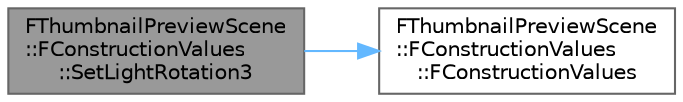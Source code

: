 digraph "FThumbnailPreviewScene::FConstructionValues::SetLightRotation3"
{
 // INTERACTIVE_SVG=YES
 // LATEX_PDF_SIZE
  bgcolor="transparent";
  edge [fontname=Helvetica,fontsize=10,labelfontname=Helvetica,labelfontsize=10];
  node [fontname=Helvetica,fontsize=10,shape=box,height=0.2,width=0.4];
  rankdir="LR";
  Node1 [id="Node000001",label="FThumbnailPreviewScene\l::FConstructionValues\l::SetLightRotation3",height=0.2,width=0.4,color="gray40", fillcolor="grey60", style="filled", fontcolor="black",tooltip=" "];
  Node1 -> Node2 [id="edge1_Node000001_Node000002",color="steelblue1",style="solid",tooltip=" "];
  Node2 [id="Node000002",label="FThumbnailPreviewScene\l::FConstructionValues\l::FConstructionValues",height=0.2,width=0.4,color="grey40", fillcolor="white", style="filled",URL="$d1/d73/structFThumbnailPreviewScene_1_1FConstructionValues.html#a3e0e0a9b53a79844f05517856a074d33",tooltip=" "];
}
